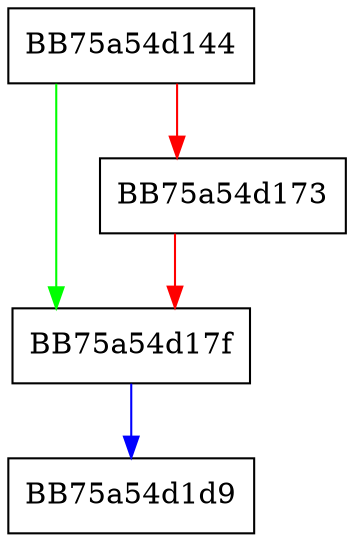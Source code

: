 digraph FpCacheAdd {
  node [shape="box"];
  graph [splines=ortho];
  BB75a54d144 -> BB75a54d17f [color="green"];
  BB75a54d144 -> BB75a54d173 [color="red"];
  BB75a54d173 -> BB75a54d17f [color="red"];
  BB75a54d17f -> BB75a54d1d9 [color="blue"];
}